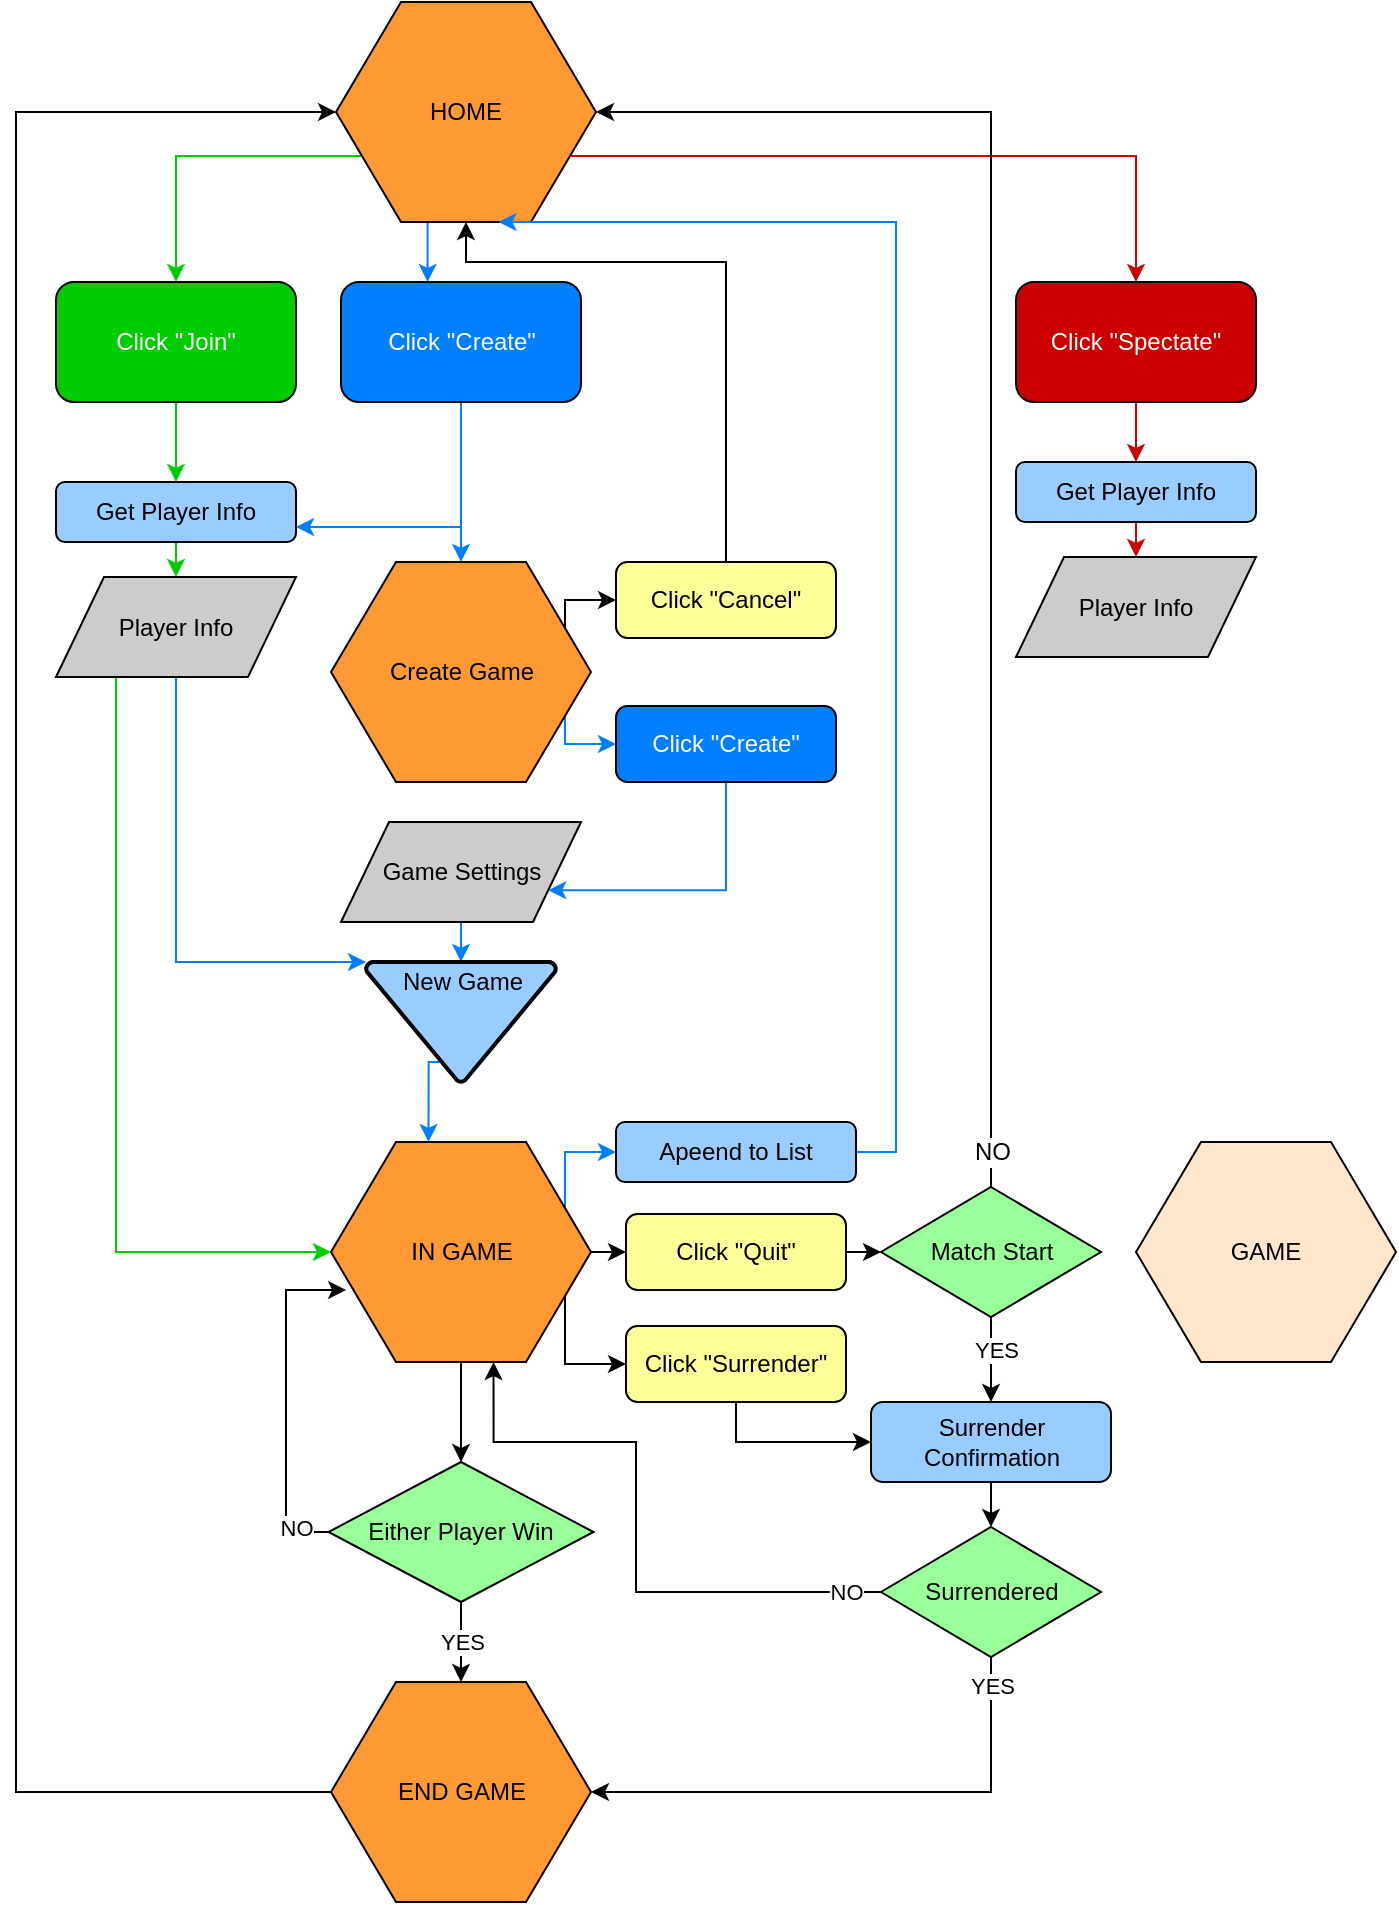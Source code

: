 <mxfile version="13.7.9" type="device"><diagram id="8Bz5xDqq3WUYKTzGALdw" name="Page-1"><mxGraphModel dx="1086" dy="806" grid="1" gridSize="10" guides="1" tooltips="1" connect="1" arrows="1" fold="1" page="1" pageScale="1" pageWidth="850" pageHeight="1100" math="0" shadow="0"><root><mxCell id="0"/><mxCell id="1" parent="0"/><mxCell id="52" style="edgeStyle=orthogonalEdgeStyle;rounded=0;orthogonalLoop=1;jettySize=auto;html=1;exitX=0;exitY=0.75;exitDx=0;exitDy=0;entryX=0.5;entryY=0;entryDx=0;entryDy=0;strokeColor=#00CC00;fillColor=#00CC66;" parent="1" source="2" target="36" edge="1"><mxGeometry relative="1" as="geometry"/></mxCell><mxCell id="53" style="edgeStyle=orthogonalEdgeStyle;rounded=0;orthogonalLoop=1;jettySize=auto;html=1;exitX=1;exitY=0.75;exitDx=0;exitDy=0;strokeColor=#CC0000;" parent="1" source="2" target="3" edge="1"><mxGeometry relative="1" as="geometry"/></mxCell><mxCell id="85" style="edgeStyle=orthogonalEdgeStyle;rounded=0;orthogonalLoop=1;jettySize=auto;html=1;exitX=0.375;exitY=1;exitDx=0;exitDy=0;entryX=0.361;entryY=0;entryDx=0;entryDy=0;entryPerimeter=0;strokeColor=#007FFF;fillColor=#CCCC00;" parent="1" source="2" target="54" edge="1"><mxGeometry relative="1" as="geometry"/></mxCell><mxCell id="2" value="HOME" style="shape=hexagon;perimeter=hexagonPerimeter2;whiteSpace=wrap;html=1;fillColor=#FF9933;" parent="1" vertex="1"><mxGeometry x="190" y="40" width="130" height="110" as="geometry"/></mxCell><mxCell id="kpMP7sE_LRY03Eapy0Kv-135" style="edgeStyle=orthogonalEdgeStyle;rounded=0;orthogonalLoop=1;jettySize=auto;html=1;exitX=0.5;exitY=1;exitDx=0;exitDy=0;entryX=0.5;entryY=0;entryDx=0;entryDy=0;strokeColor=#CC0000;" edge="1" parent="1" source="3" target="kpMP7sE_LRY03Eapy0Kv-133"><mxGeometry relative="1" as="geometry"/></mxCell><mxCell id="3" value="&lt;font color=&quot;#ffffff&quot;&gt;Click &quot;Spectate&quot;&lt;/font&gt;" style="rounded=1;whiteSpace=wrap;html=1;fillColor=#CC0000;" parent="1" vertex="1"><mxGeometry x="530" y="180" width="120" height="60" as="geometry"/></mxCell><mxCell id="86" style="edgeStyle=orthogonalEdgeStyle;rounded=0;orthogonalLoop=1;jettySize=auto;html=1;exitX=1;exitY=0.25;exitDx=0;exitDy=0;entryX=0;entryY=0.5;entryDx=0;entryDy=0;strokeColor=#000000;fillColor=#CCCC00;" parent="1" source="5" target="80" edge="1"><mxGeometry relative="1" as="geometry"><Array as="points"><mxPoint x="305" y="339"/></Array></mxGeometry></mxCell><mxCell id="88" style="edgeStyle=orthogonalEdgeStyle;rounded=0;orthogonalLoop=1;jettySize=auto;html=1;exitX=1;exitY=0.75;exitDx=0;exitDy=0;entryX=0;entryY=0.5;entryDx=0;entryDy=0;strokeColor=#007FFF;fillColor=#CCCC00;" parent="1" source="5" target="76" edge="1"><mxGeometry relative="1" as="geometry"><Array as="points"><mxPoint x="305" y="411"/></Array></mxGeometry></mxCell><mxCell id="5" value="Create Game" style="shape=hexagon;perimeter=hexagonPerimeter2;whiteSpace=wrap;html=1;fillColor=#FF9933;" parent="1" vertex="1"><mxGeometry x="187.5" y="320" width="130" height="110" as="geometry"/></mxCell><mxCell id="31" style="edgeStyle=orthogonalEdgeStyle;rounded=0;orthogonalLoop=1;jettySize=auto;html=1;exitX=0.5;exitY=1;exitDx=0;exitDy=0;entryX=0.5;entryY=0;entryDx=0;entryDy=0;fillColor=#00CC00;strokeColor=#00CC00;" parent="1" source="10" target="30" edge="1"><mxGeometry relative="1" as="geometry"/></mxCell><mxCell id="10" value="Get Player Info" style="rounded=1;whiteSpace=wrap;html=1;fillColor=#99CCFF;" parent="1" vertex="1"><mxGeometry x="50" y="280" width="120" height="30" as="geometry"/></mxCell><mxCell id="61" style="edgeStyle=orthogonalEdgeStyle;rounded=0;orthogonalLoop=1;jettySize=auto;html=1;exitX=0.5;exitY=1;exitDx=0;exitDy=0;entryX=0.5;entryY=0;entryDx=0;entryDy=0;entryPerimeter=0;strokeColor=#007FFF;" parent="1" source="18" target="20" edge="1"><mxGeometry relative="1" as="geometry"/></mxCell><mxCell id="18" value="Game Settings" style="shape=parallelogram;perimeter=parallelogramPerimeter;whiteSpace=wrap;html=1;fillColor=#CCCCCC;" parent="1" vertex="1"><mxGeometry x="192.5" y="450" width="120" height="50" as="geometry"/></mxCell><mxCell id="kpMP7sE_LRY03Eapy0Kv-143" style="edgeStyle=orthogonalEdgeStyle;rounded=0;orthogonalLoop=1;jettySize=auto;html=1;exitX=0.5;exitY=1;exitDx=0;exitDy=0;exitPerimeter=0;entryX=0.375;entryY=0;entryDx=0;entryDy=0;strokeColor=#007FFF;" edge="1" parent="1" source="20" target="33"><mxGeometry relative="1" as="geometry"><Array as="points"><mxPoint x="253" y="570"/><mxPoint x="236" y="570"/></Array></mxGeometry></mxCell><mxCell id="20" value="" style="strokeWidth=2;html=1;shape=mxgraph.flowchart.merge_or_storage;whiteSpace=wrap;fillColor=#99CCFF;" parent="1" vertex="1"><mxGeometry x="205" y="520" width="95" height="60" as="geometry"/></mxCell><mxCell id="25" value="New Game" style="text;html=1;resizable=0;autosize=1;align=center;verticalAlign=middle;points=[];fillColor=none;strokeColor=none;rounded=0;" parent="1" vertex="1"><mxGeometry x="212.5" y="520" width="80" height="20" as="geometry"/></mxCell><mxCell id="66" style="edgeStyle=orthogonalEdgeStyle;rounded=0;orthogonalLoop=1;jettySize=auto;html=1;exitX=0.5;exitY=1;exitDx=0;exitDy=0;entryX=0;entryY=0;entryDx=0;entryDy=0;entryPerimeter=0;strokeColor=#007FFF;" parent="1" source="30" target="20" edge="1"><mxGeometry relative="1" as="geometry"><Array as="points"><mxPoint x="110" y="520"/></Array></mxGeometry></mxCell><mxCell id="kpMP7sE_LRY03Eapy0Kv-128" style="edgeStyle=orthogonalEdgeStyle;rounded=0;orthogonalLoop=1;jettySize=auto;html=1;exitX=0.25;exitY=1;exitDx=0;exitDy=0;entryX=0;entryY=0.5;entryDx=0;entryDy=0;strokeColor=#00CC00;" edge="1" parent="1" source="30" target="33"><mxGeometry relative="1" as="geometry"/></mxCell><mxCell id="30" value="Player Info" style="shape=parallelogram;perimeter=parallelogramPerimeter;whiteSpace=wrap;html=1;fillColor=#CCCCCC;" parent="1" vertex="1"><mxGeometry x="50" y="327.5" width="120" height="50" as="geometry"/></mxCell><mxCell id="96" style="edgeStyle=orthogonalEdgeStyle;rounded=0;orthogonalLoop=1;jettySize=auto;html=1;exitX=1;exitY=0.25;exitDx=0;exitDy=0;strokeColor=#007FFF;fillColor=#CCCC00;entryX=0;entryY=0.5;entryDx=0;entryDy=0;" parent="1" source="33" target="93" edge="1"><mxGeometry relative="1" as="geometry"><mxPoint x="320" y="600" as="targetPoint"/><Array as="points"><mxPoint x="305" y="615"/></Array></mxGeometry></mxCell><mxCell id="101" style="edgeStyle=orthogonalEdgeStyle;rounded=0;orthogonalLoop=1;jettySize=auto;html=1;exitX=1;exitY=0.5;exitDx=0;exitDy=0;entryX=0;entryY=0.5;entryDx=0;entryDy=0;strokeColor=#000000;fillColor=#CCCC00;" parent="1" source="33" target="100" edge="1"><mxGeometry relative="1" as="geometry"/></mxCell><mxCell id="kpMP7sE_LRY03Eapy0Kv-115" style="edgeStyle=orthogonalEdgeStyle;rounded=0;orthogonalLoop=1;jettySize=auto;html=1;exitX=1;exitY=0.75;exitDx=0;exitDy=0;entryX=0;entryY=0.5;entryDx=0;entryDy=0;" edge="1" parent="1" source="33" target="kpMP7sE_LRY03Eapy0Kv-114"><mxGeometry relative="1" as="geometry"><Array as="points"><mxPoint x="305" y="721"/></Array></mxGeometry></mxCell><mxCell id="kpMP7sE_LRY03Eapy0Kv-118" style="edgeStyle=orthogonalEdgeStyle;rounded=0;orthogonalLoop=1;jettySize=auto;html=1;exitX=0.5;exitY=1;exitDx=0;exitDy=0;entryX=0.5;entryY=0;entryDx=0;entryDy=0;" edge="1" parent="1" source="33" target="kpMP7sE_LRY03Eapy0Kv-117"><mxGeometry relative="1" as="geometry"/></mxCell><mxCell id="33" value="IN GAME" style="shape=hexagon;perimeter=hexagonPerimeter2;whiteSpace=wrap;html=1;fillColor=#FF9933;" parent="1" vertex="1"><mxGeometry x="187.5" y="610" width="130" height="110" as="geometry"/></mxCell><mxCell id="55" style="edgeStyle=orthogonalEdgeStyle;rounded=0;orthogonalLoop=1;jettySize=auto;html=1;exitX=0.5;exitY=1;exitDx=0;exitDy=0;entryX=0.5;entryY=0;entryDx=0;entryDy=0;strokeColor=#00CC00;" parent="1" source="36" target="10" edge="1"><mxGeometry relative="1" as="geometry"/></mxCell><mxCell id="36" value="&lt;font color=&quot;#ffffff&quot;&gt;Click &quot;Join&quot;&lt;/font&gt;" style="rounded=1;whiteSpace=wrap;html=1;fillColor=#00CC00;" parent="1" vertex="1"><mxGeometry x="50" y="180" width="120" height="60" as="geometry"/></mxCell><mxCell id="74" style="edgeStyle=orthogonalEdgeStyle;rounded=0;orthogonalLoop=1;jettySize=auto;html=1;exitX=0.5;exitY=1;exitDx=0;exitDy=0;entryX=1;entryY=0.75;entryDx=0;entryDy=0;strokeColor=#007FFF;fillColor=#007FFF;" parent="1" source="54" target="10" edge="1"><mxGeometry relative="1" as="geometry"><Array as="points"><mxPoint x="253" y="303"/></Array></mxGeometry></mxCell><mxCell id="75" style="edgeStyle=orthogonalEdgeStyle;rounded=0;orthogonalLoop=1;jettySize=auto;html=1;exitX=0.5;exitY=1;exitDx=0;exitDy=0;entryX=0.5;entryY=0;entryDx=0;entryDy=0;strokeColor=#007FFF;fillColor=#007FFF;" parent="1" source="54" target="5" edge="1"><mxGeometry relative="1" as="geometry"/></mxCell><mxCell id="54" value="&lt;font color=&quot;#ffffff&quot;&gt;Click &quot;Create&quot;&lt;/font&gt;" style="rounded=1;whiteSpace=wrap;html=1;fillColor=#007FFF;" parent="1" vertex="1"><mxGeometry x="192.5" y="180" width="120" height="60" as="geometry"/></mxCell><mxCell id="89" style="edgeStyle=orthogonalEdgeStyle;rounded=0;orthogonalLoop=1;jettySize=auto;html=1;exitX=0.5;exitY=1;exitDx=0;exitDy=0;entryX=1;entryY=0.75;entryDx=0;entryDy=0;strokeColor=#007FFF;fillColor=#CCCC00;" parent="1" source="76" target="18" edge="1"><mxGeometry relative="1" as="geometry"><Array as="points"><mxPoint x="385" y="484"/></Array></mxGeometry></mxCell><mxCell id="76" value="&lt;font color=&quot;#ffffff&quot;&gt;Click &quot;Create&quot;&lt;/font&gt;" style="rounded=1;whiteSpace=wrap;html=1;fillColor=#007FFF;" parent="1" vertex="1"><mxGeometry x="330" y="392" width="110" height="38" as="geometry"/></mxCell><mxCell id="87" style="edgeStyle=orthogonalEdgeStyle;rounded=0;orthogonalLoop=1;jettySize=auto;html=1;exitX=0.5;exitY=0;exitDx=0;exitDy=0;entryX=0.5;entryY=1;entryDx=0;entryDy=0;strokeColor=#000000;fillColor=#CCCC00;" parent="1" source="80" target="2" edge="1"><mxGeometry relative="1" as="geometry"><Array as="points"><mxPoint x="385" y="170"/><mxPoint x="255" y="170"/></Array></mxGeometry></mxCell><mxCell id="80" value="Click &quot;Cancel&quot;" style="rounded=1;whiteSpace=wrap;html=1;fillColor=#FFFF99;" parent="1" vertex="1"><mxGeometry x="330" y="320" width="110" height="38" as="geometry"/></mxCell><mxCell id="99" style="edgeStyle=orthogonalEdgeStyle;rounded=0;orthogonalLoop=1;jettySize=auto;html=1;exitX=1;exitY=0.5;exitDx=0;exitDy=0;entryX=0.625;entryY=1;entryDx=0;entryDy=0;strokeColor=#007FFF;fillColor=#CCCC00;" parent="1" source="93" target="2" edge="1"><mxGeometry relative="1" as="geometry"><Array as="points"><mxPoint x="470" y="615"/><mxPoint x="470" y="150"/></Array></mxGeometry></mxCell><mxCell id="93" value="Apeend to List" style="rounded=1;whiteSpace=wrap;html=1;fillColor=#99CCFF;" parent="1" vertex="1"><mxGeometry x="330" y="600" width="120" height="30" as="geometry"/></mxCell><mxCell id="103" style="edgeStyle=orthogonalEdgeStyle;rounded=0;orthogonalLoop=1;jettySize=auto;html=1;exitX=1;exitY=0.5;exitDx=0;exitDy=0;entryX=0;entryY=0.5;entryDx=0;entryDy=0;strokeColor=#000000;fillColor=#CCCC00;" parent="1" source="100" target="102" edge="1"><mxGeometry relative="1" as="geometry"/></mxCell><mxCell id="100" value="Click &quot;Quit&quot;" style="rounded=1;whiteSpace=wrap;html=1;fillColor=#FFFF99;" parent="1" vertex="1"><mxGeometry x="335" y="646" width="110" height="38" as="geometry"/></mxCell><mxCell id="104" style="edgeStyle=orthogonalEdgeStyle;rounded=0;orthogonalLoop=1;jettySize=auto;html=1;exitX=0.5;exitY=0;exitDx=0;exitDy=0;strokeColor=#000000;fillColor=#CCCC00;" parent="1" source="102" target="2" edge="1"><mxGeometry relative="1" as="geometry"><mxPoint x="525" y="570" as="targetPoint"/><Array as="points"><mxPoint x="518" y="95"/></Array></mxGeometry></mxCell><mxCell id="106" value="NO" style="text;html=1;resizable=0;points=[];align=center;verticalAlign=middle;labelBackgroundColor=#ffffff;" parent="104" vertex="1" connectable="0"><mxGeometry x="-0.953" relative="1" as="geometry"><mxPoint as="offset"/></mxGeometry></mxCell><mxCell id="108" value="YES" style="edgeStyle=orthogonalEdgeStyle;rounded=0;orthogonalLoop=1;jettySize=auto;html=1;exitX=0.5;exitY=1;exitDx=0;exitDy=0;entryX=0.5;entryY=0;entryDx=0;entryDy=0;strokeColor=#000000;fillColor=#CCCC00;" parent="1" source="102" target="107" edge="1"><mxGeometry x="-0.25" y="2" relative="1" as="geometry"><mxPoint as="offset"/></mxGeometry></mxCell><mxCell id="102" value="Match Start" style="rhombus;whiteSpace=wrap;html=1;fillColor=#99FF99;" parent="1" vertex="1"><mxGeometry x="462.5" y="632.5" width="110" height="65" as="geometry"/></mxCell><mxCell id="112" style="edgeStyle=orthogonalEdgeStyle;rounded=0;orthogonalLoop=1;jettySize=auto;html=1;exitX=0.5;exitY=1;exitDx=0;exitDy=0;entryX=0.5;entryY=0;entryDx=0;entryDy=0;strokeColor=#000000;fillColor=#CCCC00;" parent="1" source="107" target="111" edge="1"><mxGeometry relative="1" as="geometry"/></mxCell><mxCell id="107" value="Surrender Confirmation" style="rounded=1;whiteSpace=wrap;html=1;fillColor=#99CCFF;" parent="1" vertex="1"><mxGeometry x="457.5" y="740" width="120" height="40" as="geometry"/></mxCell><mxCell id="kpMP7sE_LRY03Eapy0Kv-124" style="edgeStyle=orthogonalEdgeStyle;rounded=0;orthogonalLoop=1;jettySize=auto;html=1;exitX=0;exitY=0.5;exitDx=0;exitDy=0;entryX=0.625;entryY=1;entryDx=0;entryDy=0;" edge="1" parent="1" source="111" target="33"><mxGeometry relative="1" as="geometry"><Array as="points"><mxPoint x="340" y="835"/><mxPoint x="340" y="760"/><mxPoint x="269" y="760"/></Array></mxGeometry></mxCell><mxCell id="kpMP7sE_LRY03Eapy0Kv-125" value="NO" style="edgeLabel;html=1;align=center;verticalAlign=middle;resizable=0;points=[];" vertex="1" connectable="0" parent="kpMP7sE_LRY03Eapy0Kv-124"><mxGeometry x="-0.835" relative="1" as="geometry"><mxPoint x="7.5" as="offset"/></mxGeometry></mxCell><mxCell id="kpMP7sE_LRY03Eapy0Kv-126" value="YES" style="edgeStyle=orthogonalEdgeStyle;rounded=0;orthogonalLoop=1;jettySize=auto;html=1;exitX=0.5;exitY=1;exitDx=0;exitDy=0;entryX=1;entryY=0.5;entryDx=0;entryDy=0;" edge="1" parent="1" source="111" target="kpMP7sE_LRY03Eapy0Kv-113"><mxGeometry x="-0.903" relative="1" as="geometry"><Array as="points"><mxPoint x="518" y="935"/></Array><mxPoint y="1" as="offset"/></mxGeometry></mxCell><mxCell id="111" value="Surrendered" style="rhombus;whiteSpace=wrap;html=1;fillColor=#99FF99;" parent="1" vertex="1"><mxGeometry x="462.5" y="802.5" width="110" height="65" as="geometry"/></mxCell><mxCell id="kpMP7sE_LRY03Eapy0Kv-150" style="edgeStyle=orthogonalEdgeStyle;rounded=0;orthogonalLoop=1;jettySize=auto;html=1;exitX=0;exitY=0.5;exitDx=0;exitDy=0;entryX=0;entryY=0.5;entryDx=0;entryDy=0;strokeColor=#000000;" edge="1" parent="1" source="kpMP7sE_LRY03Eapy0Kv-113" target="2"><mxGeometry relative="1" as="geometry"><Array as="points"><mxPoint x="30" y="935"/><mxPoint x="30" y="95"/></Array></mxGeometry></mxCell><mxCell id="kpMP7sE_LRY03Eapy0Kv-113" value="END GAME" style="shape=hexagon;perimeter=hexagonPerimeter2;whiteSpace=wrap;html=1;fillColor=#FF9933;" vertex="1" parent="1"><mxGeometry x="187.5" y="880" width="130" height="110" as="geometry"/></mxCell><mxCell id="kpMP7sE_LRY03Eapy0Kv-116" style="edgeStyle=orthogonalEdgeStyle;rounded=0;orthogonalLoop=1;jettySize=auto;html=1;exitX=0.5;exitY=1;exitDx=0;exitDy=0;entryX=0;entryY=0.5;entryDx=0;entryDy=0;" edge="1" parent="1" source="kpMP7sE_LRY03Eapy0Kv-114" target="107"><mxGeometry relative="1" as="geometry"/></mxCell><mxCell id="kpMP7sE_LRY03Eapy0Kv-114" value="Click &quot;Surrender&quot;" style="rounded=1;whiteSpace=wrap;html=1;fillColor=#FFFF99;" vertex="1" parent="1"><mxGeometry x="335" y="702" width="110" height="38" as="geometry"/></mxCell><mxCell id="kpMP7sE_LRY03Eapy0Kv-119" style="edgeStyle=orthogonalEdgeStyle;rounded=0;orthogonalLoop=1;jettySize=auto;html=1;exitX=0;exitY=0.5;exitDx=0;exitDy=0;entryX=0.058;entryY=0.673;entryDx=0;entryDy=0;entryPerimeter=0;" edge="1" parent="1" source="kpMP7sE_LRY03Eapy0Kv-117" target="33"><mxGeometry relative="1" as="geometry"><Array as="points"><mxPoint x="165" y="805"/><mxPoint x="165" y="684"/></Array></mxGeometry></mxCell><mxCell id="kpMP7sE_LRY03Eapy0Kv-120" value="NO" style="edgeLabel;html=1;align=center;verticalAlign=middle;resizable=0;points=[];" vertex="1" connectable="0" parent="kpMP7sE_LRY03Eapy0Kv-119"><mxGeometry x="-0.263" relative="1" as="geometry"><mxPoint x="5" y="40.25" as="offset"/></mxGeometry></mxCell><mxCell id="kpMP7sE_LRY03Eapy0Kv-121" value="YES" style="edgeStyle=orthogonalEdgeStyle;rounded=0;orthogonalLoop=1;jettySize=auto;html=1;exitX=0.5;exitY=1;exitDx=0;exitDy=0;entryX=0.5;entryY=0;entryDx=0;entryDy=0;" edge="1" parent="1" source="kpMP7sE_LRY03Eapy0Kv-117" target="kpMP7sE_LRY03Eapy0Kv-113"><mxGeometry relative="1" as="geometry"/></mxCell><mxCell id="kpMP7sE_LRY03Eapy0Kv-117" value="Either Player Win" style="rhombus;whiteSpace=wrap;html=1;fillColor=#99FF99;" vertex="1" parent="1"><mxGeometry x="186.25" y="770" width="132.5" height="70" as="geometry"/></mxCell><mxCell id="kpMP7sE_LRY03Eapy0Kv-136" style="edgeStyle=orthogonalEdgeStyle;rounded=0;orthogonalLoop=1;jettySize=auto;html=1;exitX=0.5;exitY=1;exitDx=0;exitDy=0;entryX=0.5;entryY=0;entryDx=0;entryDy=0;strokeColor=#CC0000;" edge="1" parent="1" source="kpMP7sE_LRY03Eapy0Kv-133" target="kpMP7sE_LRY03Eapy0Kv-134"><mxGeometry relative="1" as="geometry"/></mxCell><mxCell id="kpMP7sE_LRY03Eapy0Kv-133" value="Get Player Info" style="rounded=1;whiteSpace=wrap;html=1;fillColor=#99CCFF;" vertex="1" parent="1"><mxGeometry x="530" y="270" width="120" height="30" as="geometry"/></mxCell><mxCell id="kpMP7sE_LRY03Eapy0Kv-134" value="Player Info" style="shape=parallelogram;perimeter=parallelogramPerimeter;whiteSpace=wrap;html=1;fillColor=#CCCCCC;" vertex="1" parent="1"><mxGeometry x="530" y="317.5" width="120" height="50" as="geometry"/></mxCell><mxCell id="kpMP7sE_LRY03Eapy0Kv-137" value="GAME" style="shape=hexagon;perimeter=hexagonPerimeter2;whiteSpace=wrap;html=1;fillColor=#FFE6CC;strokeColor=#000000;" vertex="1" parent="1"><mxGeometry x="590" y="610" width="130" height="110" as="geometry"/></mxCell></root></mxGraphModel></diagram></mxfile>